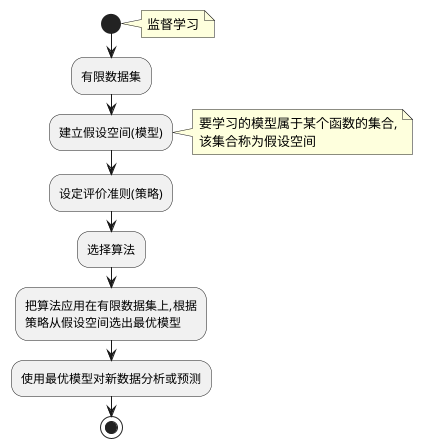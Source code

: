 @startuml
start
note right
监督学习
end note
:有限数据集;
:建立假设空间(模型);
note right
要学习的模型属于某个函数的集合,
该集合称为假设空间
end note
:设定评价准则(策略);
:选择算法;
:把算法应用在有限数据集上,根据
策略从假设空间选出最优模型;
:使用最优模型对新数据分析或预测;
stop
@enduml